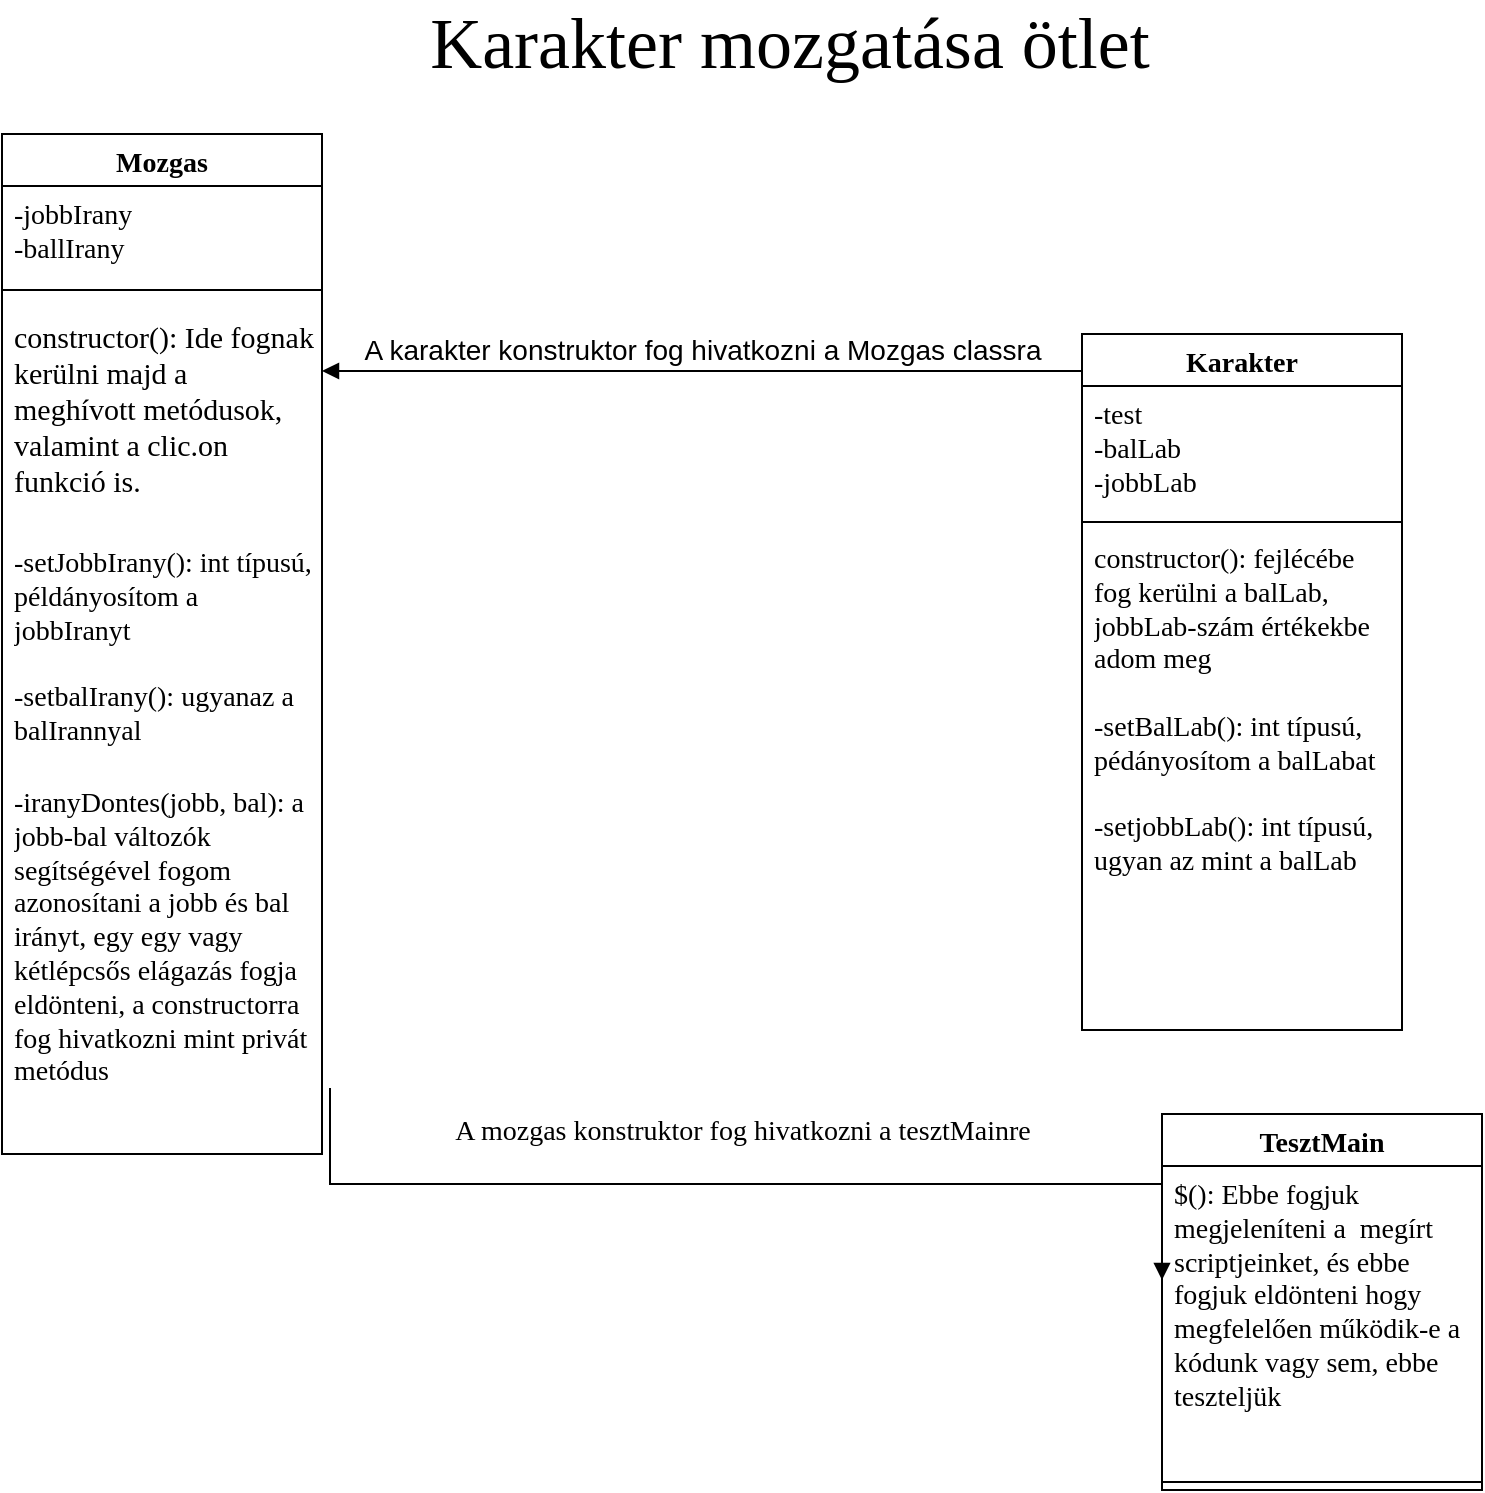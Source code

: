 <mxfile version="21.3.2" type="device">
  <diagram name="1 oldal" id="_RXf8JbPYij-DRxyNnbR">
    <mxGraphModel dx="1434" dy="764" grid="1" gridSize="10" guides="1" tooltips="1" connect="1" arrows="1" fold="1" page="1" pageScale="1" pageWidth="827" pageHeight="1169" math="0" shadow="0">
      <root>
        <mxCell id="0" />
        <mxCell id="1" parent="0" />
        <mxCell id="sloKMdHlNJ8OBQ3OfLgp-1" value="Karakter mozgatása ötlet" style="text;html=1;strokeColor=none;fillColor=none;align=center;verticalAlign=middle;whiteSpace=wrap;rounded=0;strokeWidth=2;fontSize=36;fontFamily=Comic Sans MS;" vertex="1" parent="1">
          <mxGeometry x="149" y="110" width="530" height="30" as="geometry" />
        </mxCell>
        <mxCell id="sloKMdHlNJ8OBQ3OfLgp-2" value="Karakter" style="swimlane;fontStyle=1;align=center;verticalAlign=top;childLayout=stackLayout;horizontal=1;startSize=26;horizontalStack=0;resizeParent=1;resizeParentMax=0;resizeLast=0;collapsible=1;marginBottom=0;whiteSpace=wrap;html=1;fontSize=14;fontFamily=Comic Sans MS;" vertex="1" parent="1">
          <mxGeometry x="560" y="270" width="160" height="348" as="geometry" />
        </mxCell>
        <mxCell id="sloKMdHlNJ8OBQ3OfLgp-3" value="-test&lt;br style=&quot;font-size: 14px;&quot;&gt;-balLab&lt;br style=&quot;font-size: 14px;&quot;&gt;-jobbLab" style="text;strokeColor=none;fillColor=none;align=left;verticalAlign=top;spacingLeft=4;spacingRight=4;overflow=hidden;rotatable=0;points=[[0,0.5],[1,0.5]];portConstraint=eastwest;whiteSpace=wrap;html=1;fontSize=14;fontFamily=Comic Sans MS;" vertex="1" parent="sloKMdHlNJ8OBQ3OfLgp-2">
          <mxGeometry y="26" width="160" height="64" as="geometry" />
        </mxCell>
        <mxCell id="sloKMdHlNJ8OBQ3OfLgp-4" value="" style="line;strokeWidth=1;fillColor=none;align=left;verticalAlign=middle;spacingTop=-1;spacingLeft=3;spacingRight=3;rotatable=0;labelPosition=right;points=[];portConstraint=eastwest;strokeColor=inherit;" vertex="1" parent="sloKMdHlNJ8OBQ3OfLgp-2">
          <mxGeometry y="90" width="160" height="8" as="geometry" />
        </mxCell>
        <mxCell id="sloKMdHlNJ8OBQ3OfLgp-5" value="constructor(): fejlécébe fog kerülni a balLab, jobbLab-szám értékekbe adom meg&lt;br style=&quot;font-size: 14px;&quot;&gt;&lt;br style=&quot;font-size: 14px;&quot;&gt;-setBalLab(): int típusú, pédányosítom a balLabat&lt;br style=&quot;font-size: 14px;&quot;&gt;&lt;br style=&quot;font-size: 14px;&quot;&gt;-setjobbLab(): int típusú, ugyan az mint a balLab" style="text;strokeColor=none;fillColor=none;align=left;verticalAlign=top;spacingLeft=4;spacingRight=4;overflow=hidden;rotatable=0;points=[[0,0.5],[1,0.5]];portConstraint=eastwest;whiteSpace=wrap;html=1;fontSize=14;fontFamily=Comic Sans MS;" vertex="1" parent="sloKMdHlNJ8OBQ3OfLgp-2">
          <mxGeometry y="98" width="160" height="250" as="geometry" />
        </mxCell>
        <mxCell id="sloKMdHlNJ8OBQ3OfLgp-6" value="Mozgas" style="swimlane;fontStyle=1;align=center;verticalAlign=top;childLayout=stackLayout;horizontal=1;startSize=26;horizontalStack=0;resizeParent=1;resizeParentMax=0;resizeLast=0;collapsible=1;marginBottom=0;whiteSpace=wrap;html=1;fontSize=14;fontFamily=Comic Sans MS;" vertex="1" parent="1">
          <mxGeometry x="20" y="170" width="160" height="510" as="geometry" />
        </mxCell>
        <mxCell id="sloKMdHlNJ8OBQ3OfLgp-7" value="-jobbIrany&lt;br style=&quot;font-size: 14px;&quot;&gt;-ballIrany" style="text;strokeColor=none;fillColor=none;align=left;verticalAlign=top;spacingLeft=4;spacingRight=4;overflow=hidden;rotatable=0;points=[[0,0.5],[1,0.5]];portConstraint=eastwest;whiteSpace=wrap;html=1;fontSize=14;fontFamily=Comic Sans MS;" vertex="1" parent="sloKMdHlNJ8OBQ3OfLgp-6">
          <mxGeometry y="26" width="160" height="44" as="geometry" />
        </mxCell>
        <mxCell id="sloKMdHlNJ8OBQ3OfLgp-8" value="" style="line;strokeWidth=1;fillColor=none;align=left;verticalAlign=middle;spacingTop=-1;spacingLeft=3;spacingRight=3;rotatable=0;labelPosition=right;points=[];portConstraint=eastwest;strokeColor=inherit;" vertex="1" parent="sloKMdHlNJ8OBQ3OfLgp-6">
          <mxGeometry y="70" width="160" height="16" as="geometry" />
        </mxCell>
        <mxCell id="sloKMdHlNJ8OBQ3OfLgp-9" value="constructor(): Ide fognak kerülni majd a meghívott metódusok, valamint a clic.on funkció is." style="text;strokeColor=none;fillColor=none;align=left;verticalAlign=top;spacingLeft=4;spacingRight=4;overflow=hidden;rotatable=0;points=[[0,0.5],[1,0.5]];portConstraint=eastwest;whiteSpace=wrap;html=1;fontFamily=Comic Sans MS;fontSize=15;" vertex="1" parent="sloKMdHlNJ8OBQ3OfLgp-6">
          <mxGeometry y="86" width="160" height="114" as="geometry" />
        </mxCell>
        <mxCell id="sloKMdHlNJ8OBQ3OfLgp-13" value="-setJobbIrany(): int típusú, példányosítom a jobbIranyt&lt;br style=&quot;font-size: 14px;&quot;&gt;&lt;br style=&quot;font-size: 14px;&quot;&gt;-setbalIrany(): ugyanaz a balIrannyal" style="text;strokeColor=none;fillColor=none;align=left;verticalAlign=top;spacingLeft=4;spacingRight=4;overflow=hidden;rotatable=0;points=[[0,0.5],[1,0.5]];portConstraint=eastwest;whiteSpace=wrap;html=1;fontSize=14;fontFamily=Comic Sans MS;" vertex="1" parent="sloKMdHlNJ8OBQ3OfLgp-6">
          <mxGeometry y="200" width="160" height="120" as="geometry" />
        </mxCell>
        <mxCell id="sloKMdHlNJ8OBQ3OfLgp-14" value="-iranyDontes(jobb, bal): a jobb-bal változók segítségével fogom azonosítani a jobb és bal irányt, egy egy vagy kétlépcsős elágazás fogja eldönteni, a constructorra fog hivatkozni mint privát metódus&amp;nbsp;" style="text;strokeColor=none;fillColor=none;align=left;verticalAlign=top;spacingLeft=4;spacingRight=4;overflow=hidden;rotatable=0;points=[[0,0.5],[1,0.5]];portConstraint=eastwest;whiteSpace=wrap;html=1;fontSize=14;fontFamily=Comic Sans MS;" vertex="1" parent="sloKMdHlNJ8OBQ3OfLgp-6">
          <mxGeometry y="320" width="160" height="190" as="geometry" />
        </mxCell>
        <mxCell id="sloKMdHlNJ8OBQ3OfLgp-10" value="A karakter konstruktor fog hivatkozni a Mozgas classra" style="html=1;verticalAlign=bottom;endArrow=block;edgeStyle=elbowEdgeStyle;elbow=vertical;curved=0;rounded=0;exitX=0;exitY=0.053;exitDx=0;exitDy=0;exitPerimeter=0;fontSize=14;" edge="1" parent="1" source="sloKMdHlNJ8OBQ3OfLgp-2" target="sloKMdHlNJ8OBQ3OfLgp-6">
          <mxGeometry width="80" relative="1" as="geometry">
            <mxPoint x="370" y="390" as="sourcePoint" />
            <mxPoint x="450" y="390" as="targetPoint" />
          </mxGeometry>
        </mxCell>
        <mxCell id="sloKMdHlNJ8OBQ3OfLgp-15" value="TesztMain" style="swimlane;fontStyle=1;align=center;verticalAlign=top;childLayout=stackLayout;horizontal=1;startSize=26;horizontalStack=0;resizeParent=1;resizeParentMax=0;resizeLast=0;collapsible=1;marginBottom=0;whiteSpace=wrap;html=1;fontSize=14;fontFamily=Comic Sans MS;" vertex="1" parent="1">
          <mxGeometry x="600" y="660" width="160" height="188" as="geometry" />
        </mxCell>
        <mxCell id="sloKMdHlNJ8OBQ3OfLgp-16" value="$(): Ebbe fogjuk megjeleníteni a&amp;nbsp; megírt scriptjeinket, és ebbe fogjuk eldönteni hogy megfelelően működik-e a kódunk vagy sem, ebbe teszteljük" style="text;strokeColor=none;fillColor=none;align=left;verticalAlign=top;spacingLeft=4;spacingRight=4;overflow=hidden;rotatable=0;points=[[0,0.5],[1,0.5]];portConstraint=eastwest;whiteSpace=wrap;html=1;fontSize=14;fontFamily=Comic Sans MS;" vertex="1" parent="sloKMdHlNJ8OBQ3OfLgp-15">
          <mxGeometry y="26" width="160" height="154" as="geometry" />
        </mxCell>
        <mxCell id="sloKMdHlNJ8OBQ3OfLgp-17" value="" style="line;strokeWidth=1;fillColor=none;align=left;verticalAlign=middle;spacingTop=-1;spacingLeft=3;spacingRight=3;rotatable=0;labelPosition=right;points=[];portConstraint=eastwest;strokeColor=inherit;" vertex="1" parent="sloKMdHlNJ8OBQ3OfLgp-15">
          <mxGeometry y="180" width="160" height="8" as="geometry" />
        </mxCell>
        <mxCell id="sloKMdHlNJ8OBQ3OfLgp-19" value="A mozgas konstruktor fog hivatkozni a tesztMainre" style="html=1;verticalAlign=bottom;endArrow=block;edgeStyle=elbowEdgeStyle;elbow=vertical;curved=0;rounded=0;exitX=1.025;exitY=0.826;exitDx=0;exitDy=0;exitPerimeter=0;entryX=0;entryY=0.37;entryDx=0;entryDy=0;entryPerimeter=0;fontSize=14;fontFamily=Comic Sans MS;" edge="1" parent="1" source="sloKMdHlNJ8OBQ3OfLgp-14" target="sloKMdHlNJ8OBQ3OfLgp-16">
          <mxGeometry x="-0.008" y="15" width="80" relative="1" as="geometry">
            <mxPoint x="360" y="590" as="sourcePoint" />
            <mxPoint x="440" y="590" as="targetPoint" />
            <mxPoint as="offset" />
          </mxGeometry>
        </mxCell>
      </root>
    </mxGraphModel>
  </diagram>
</mxfile>
